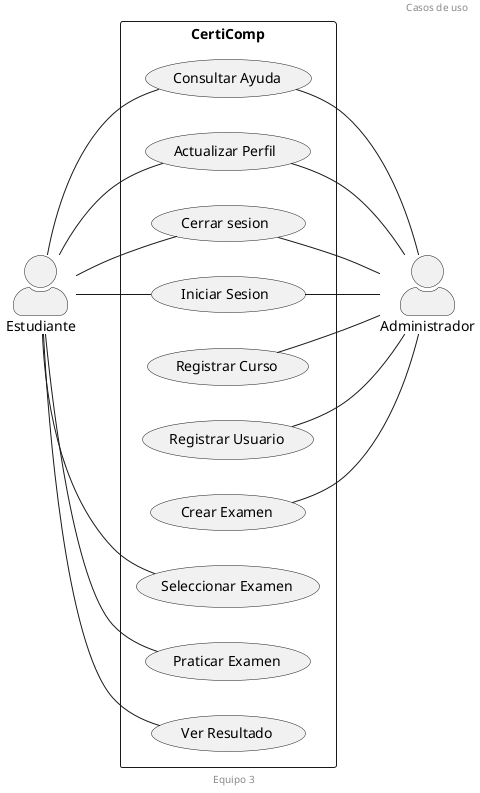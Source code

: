 @startuml Diagrama de Casos de Uso

left to right direction
skinparam actorStyle awesome

header Casos de uso
footer Equipo 3

rectangle CertiComp{

  usecase " Iniciar Sesion " as UC1 
  usecase " Registrar Usuario" as UC2
  usecase " Registrar Curso" as UC3
  usecase " Seleccionar Examen" as UC4
  usecase " Praticar Examen" as UC5
  usecase " Ver Resultado" as UC6
  usecase " Crear Examen" as UC7
  usecase " Consultar Ayuda" as UC8
  usecase " Cerrar sesion " as UC9
  usecase " Actualizar Perfil " as UC10
  
}

Administrador -up- UC7
Administrador -up- UC2
Administrador -up- UC3
Estudiante-- UC4
Estudiante-- UC5
Estudiante-- UC6

Administrador -up- UC1
Estudiante -- UC1

Administrador -up- UC9
Estudiante-- UC9


Administrador -up-  UC10
Estudiante -- UC10

Administrador -up- UC8
Estudiante -- UC8


@enduml
